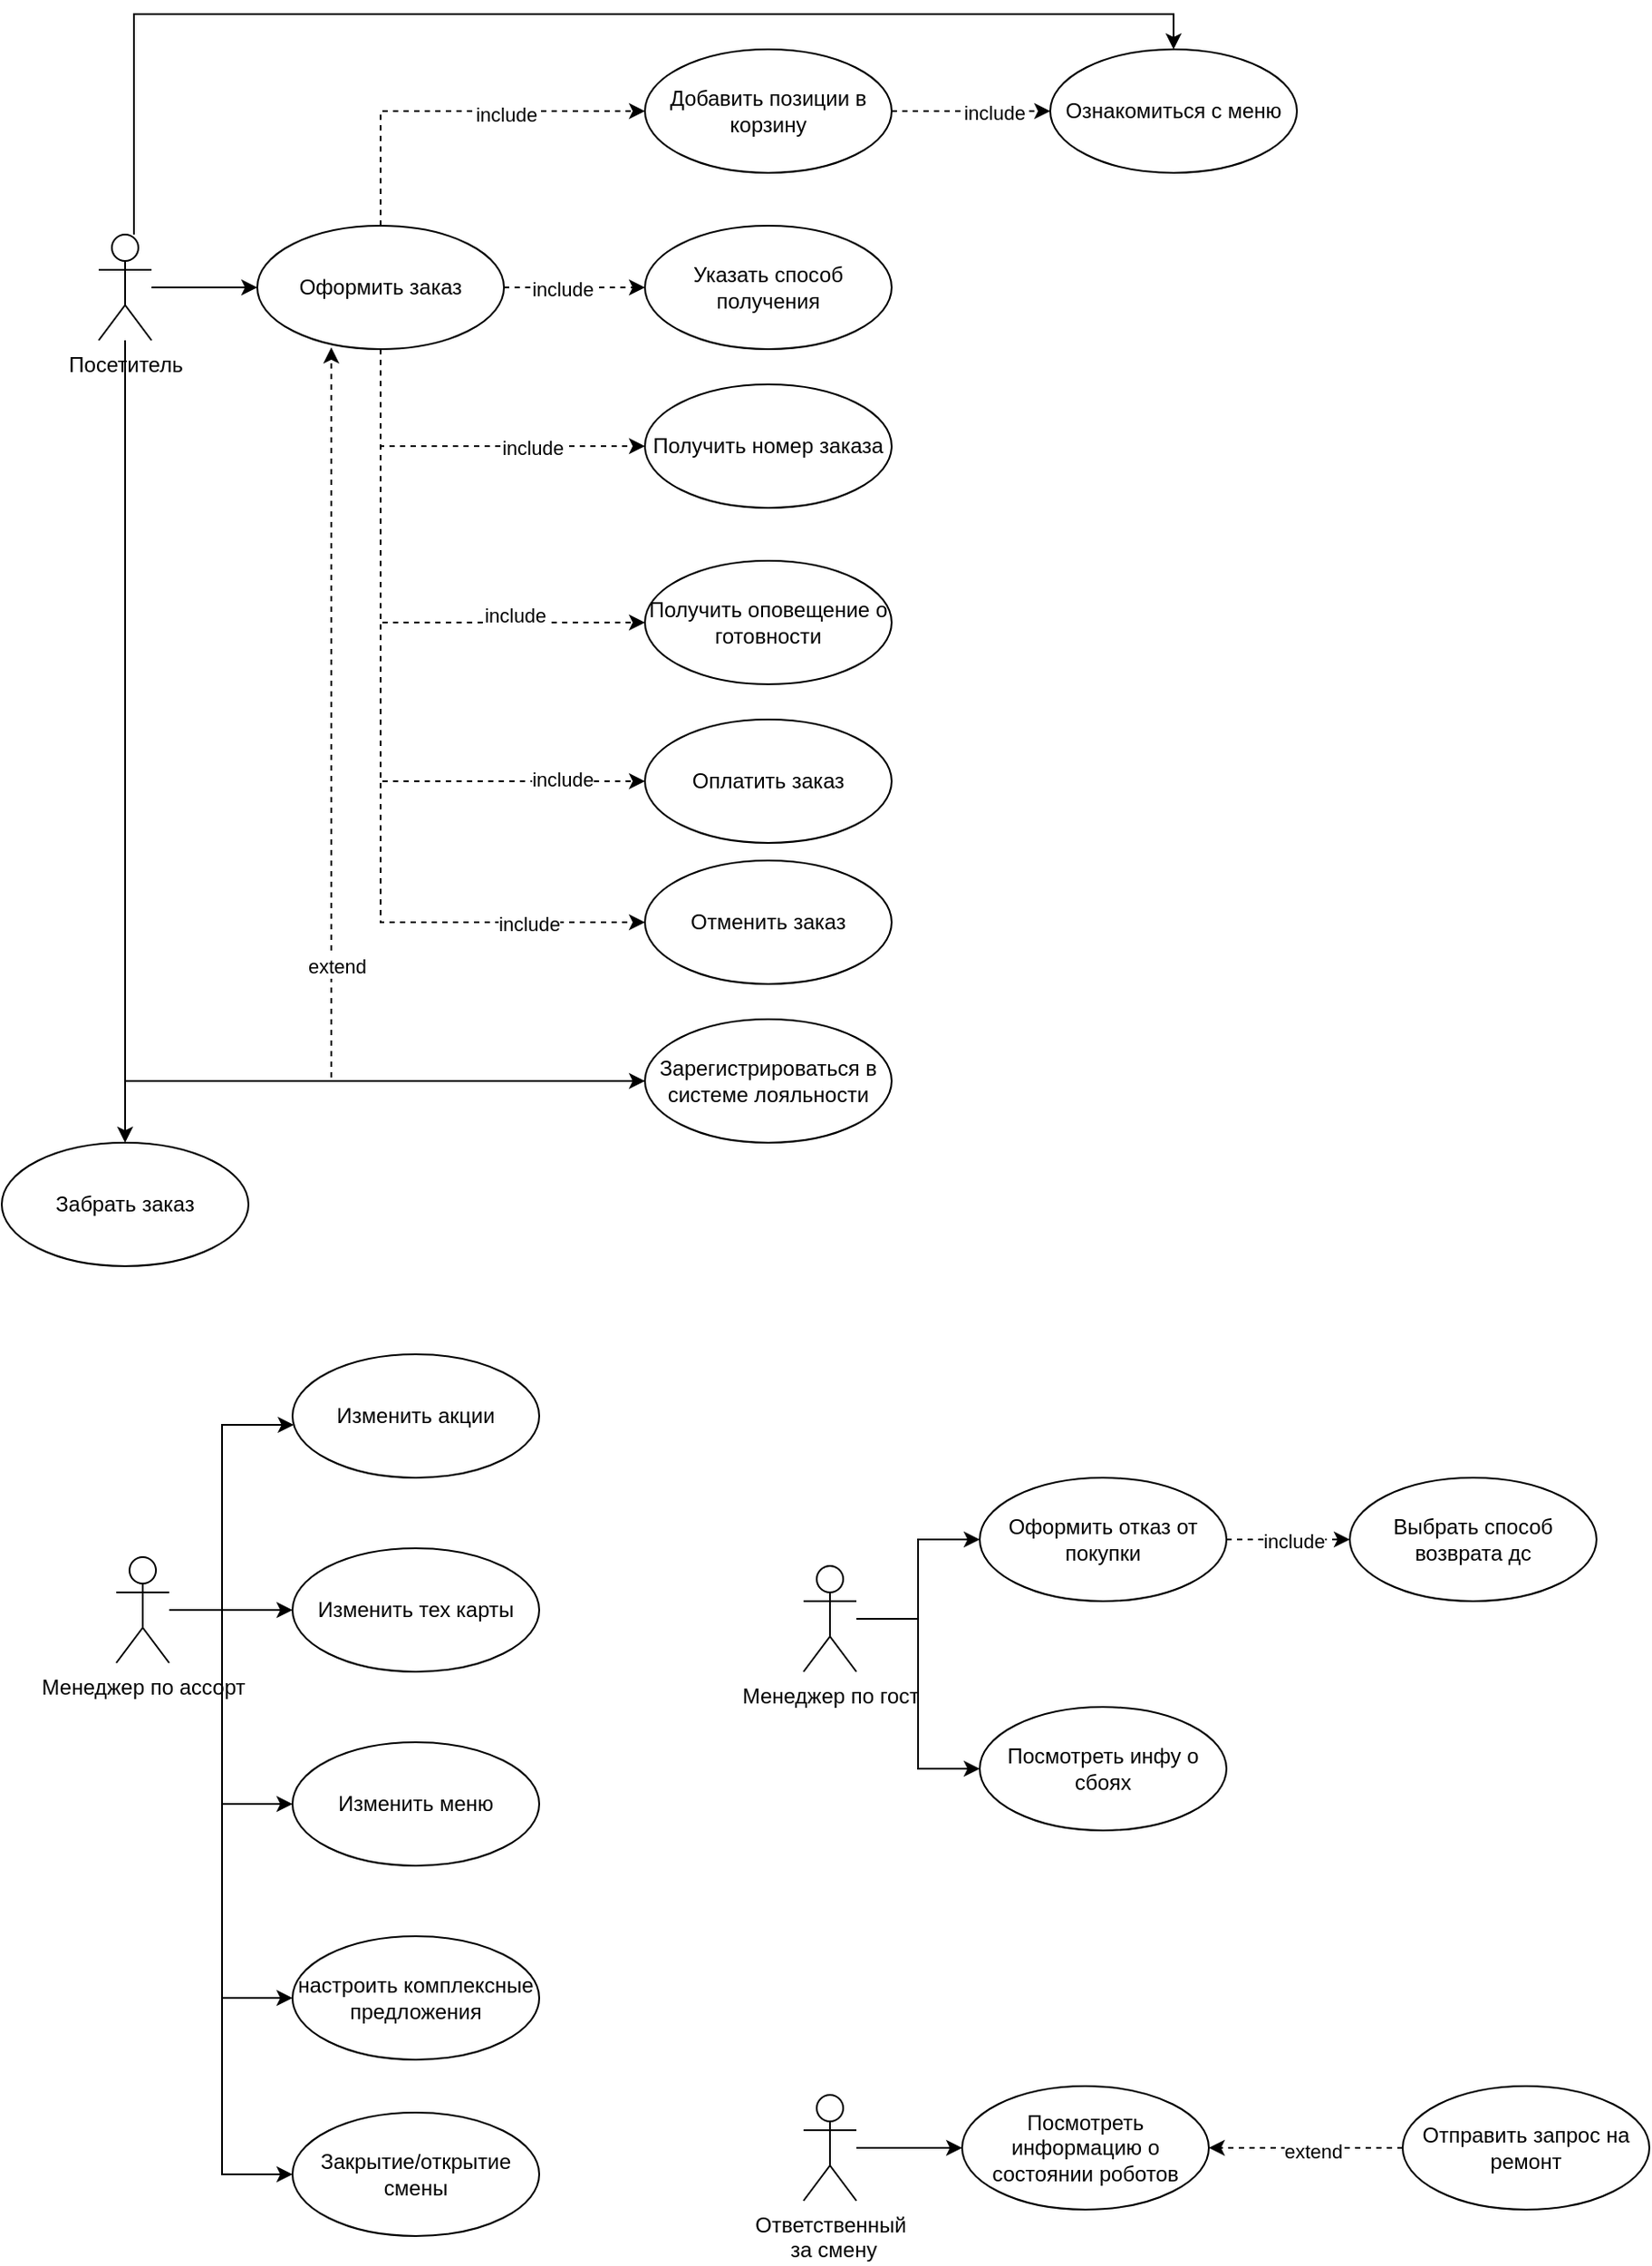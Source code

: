<mxfile version="22.0.3" type="github">
  <diagram name="Страница — 1" id="LPWj_3ig-4j2mK9FM12O">
    <mxGraphModel dx="1114" dy="584" grid="1" gridSize="10" guides="1" tooltips="1" connect="1" arrows="1" fold="1" page="1" pageScale="1" pageWidth="3300" pageHeight="4681" math="0" shadow="0">
      <root>
        <mxCell id="0" />
        <mxCell id="1" parent="0" />
        <mxCell id="GoCvjlf8JtrMYHftsg61-58" style="edgeStyle=orthogonalEdgeStyle;rounded=0;orthogonalLoop=1;jettySize=auto;html=1;entryX=0;entryY=0.5;entryDx=0;entryDy=0;dashed=1;" edge="1" parent="1" target="GoCvjlf8JtrMYHftsg61-57">
          <mxGeometry relative="1" as="geometry">
            <mxPoint x="230" y="210" as="sourcePoint" />
            <Array as="points">
              <mxPoint x="230" y="330" />
              <mxPoint x="230" y="330" />
              <mxPoint x="230" y="365" />
            </Array>
          </mxGeometry>
        </mxCell>
        <mxCell id="GoCvjlf8JtrMYHftsg61-81" value="include" style="edgeLabel;html=1;align=center;verticalAlign=middle;resizable=0;points=[];" vertex="1" connectable="0" parent="GoCvjlf8JtrMYHftsg61-58">
          <mxGeometry x="0.515" y="4" relative="1" as="geometry">
            <mxPoint as="offset" />
          </mxGeometry>
        </mxCell>
        <mxCell id="GoCvjlf8JtrMYHftsg61-76" style="edgeStyle=orthogonalEdgeStyle;rounded=0;orthogonalLoop=1;jettySize=auto;html=1;entryX=0.5;entryY=0;entryDx=0;entryDy=0;" edge="1" parent="1" source="GoCvjlf8JtrMYHftsg61-1" target="GoCvjlf8JtrMYHftsg61-13">
          <mxGeometry relative="1" as="geometry">
            <Array as="points">
              <mxPoint x="90" y="20" />
              <mxPoint x="680" y="20" />
            </Array>
          </mxGeometry>
        </mxCell>
        <mxCell id="GoCvjlf8JtrMYHftsg61-84" style="edgeStyle=orthogonalEdgeStyle;rounded=0;orthogonalLoop=1;jettySize=auto;html=1;" edge="1" parent="1" source="GoCvjlf8JtrMYHftsg61-1" target="GoCvjlf8JtrMYHftsg61-16">
          <mxGeometry relative="1" as="geometry" />
        </mxCell>
        <mxCell id="GoCvjlf8JtrMYHftsg61-1" value="Посетитель" style="shape=umlActor;verticalLabelPosition=bottom;verticalAlign=top;html=1;outlineConnect=0;" vertex="1" parent="1">
          <mxGeometry x="70" y="145" width="30" height="60" as="geometry" />
        </mxCell>
        <mxCell id="GoCvjlf8JtrMYHftsg61-49" style="edgeStyle=orthogonalEdgeStyle;rounded=0;orthogonalLoop=1;jettySize=auto;html=1;" edge="1" parent="1" source="GoCvjlf8JtrMYHftsg61-2" target="GoCvjlf8JtrMYHftsg61-15">
          <mxGeometry relative="1" as="geometry" />
        </mxCell>
        <mxCell id="GoCvjlf8JtrMYHftsg61-50" style="edgeStyle=orthogonalEdgeStyle;rounded=0;orthogonalLoop=1;jettySize=auto;html=1;entryX=0;entryY=0.5;entryDx=0;entryDy=0;" edge="1" parent="1" source="GoCvjlf8JtrMYHftsg61-2" target="GoCvjlf8JtrMYHftsg61-31">
          <mxGeometry relative="1" as="geometry" />
        </mxCell>
        <mxCell id="GoCvjlf8JtrMYHftsg61-2" value="Менеджер по гост" style="shape=umlActor;verticalLabelPosition=bottom;verticalAlign=top;html=1;outlineConnect=0;" vertex="1" parent="1">
          <mxGeometry x="470" y="900" width="30" height="60" as="geometry" />
        </mxCell>
        <mxCell id="GoCvjlf8JtrMYHftsg61-54" style="edgeStyle=orthogonalEdgeStyle;rounded=0;orthogonalLoop=1;jettySize=auto;html=1;" edge="1" parent="1" source="GoCvjlf8JtrMYHftsg61-9" target="GoCvjlf8JtrMYHftsg61-37">
          <mxGeometry relative="1" as="geometry">
            <Array as="points">
              <mxPoint x="140" y="925" />
              <mxPoint x="140" y="820" />
            </Array>
          </mxGeometry>
        </mxCell>
        <mxCell id="GoCvjlf8JtrMYHftsg61-55" style="edgeStyle=orthogonalEdgeStyle;rounded=0;orthogonalLoop=1;jettySize=auto;html=1;entryX=0;entryY=0.5;entryDx=0;entryDy=0;" edge="1" parent="1" source="GoCvjlf8JtrMYHftsg61-9" target="GoCvjlf8JtrMYHftsg61-38">
          <mxGeometry relative="1" as="geometry" />
        </mxCell>
        <mxCell id="GoCvjlf8JtrMYHftsg61-56" style="edgeStyle=orthogonalEdgeStyle;rounded=0;orthogonalLoop=1;jettySize=auto;html=1;entryX=0;entryY=0.5;entryDx=0;entryDy=0;" edge="1" parent="1" source="GoCvjlf8JtrMYHftsg61-9" target="GoCvjlf8JtrMYHftsg61-36">
          <mxGeometry relative="1" as="geometry">
            <Array as="points">
              <mxPoint x="140" y="925" />
              <mxPoint x="140" y="1035" />
            </Array>
          </mxGeometry>
        </mxCell>
        <mxCell id="GoCvjlf8JtrMYHftsg61-74" style="edgeStyle=orthogonalEdgeStyle;rounded=0;orthogonalLoop=1;jettySize=auto;html=1;entryX=0;entryY=0.5;entryDx=0;entryDy=0;" edge="1" parent="1" source="GoCvjlf8JtrMYHftsg61-9" target="GoCvjlf8JtrMYHftsg61-73">
          <mxGeometry relative="1" as="geometry">
            <Array as="points">
              <mxPoint x="140" y="925" />
              <mxPoint x="140" y="1245" />
            </Array>
          </mxGeometry>
        </mxCell>
        <mxCell id="GoCvjlf8JtrMYHftsg61-95" style="edgeStyle=orthogonalEdgeStyle;rounded=0;orthogonalLoop=1;jettySize=auto;html=1;entryX=0;entryY=0.5;entryDx=0;entryDy=0;" edge="1" parent="1" source="GoCvjlf8JtrMYHftsg61-9" target="GoCvjlf8JtrMYHftsg61-94">
          <mxGeometry relative="1" as="geometry">
            <Array as="points">
              <mxPoint x="140" y="925" />
              <mxPoint x="140" y="1145" />
            </Array>
          </mxGeometry>
        </mxCell>
        <mxCell id="GoCvjlf8JtrMYHftsg61-9" value="Менеджер по ассорт" style="shape=umlActor;verticalLabelPosition=bottom;verticalAlign=top;html=1;outlineConnect=0;" vertex="1" parent="1">
          <mxGeometry x="80" y="895" width="30" height="60" as="geometry" />
        </mxCell>
        <mxCell id="GoCvjlf8JtrMYHftsg61-40" style="edgeStyle=orthogonalEdgeStyle;rounded=0;orthogonalLoop=1;jettySize=auto;html=1;startArrow=classic;startFill=1;endArrow=none;endFill=0;" edge="1" parent="1" source="GoCvjlf8JtrMYHftsg61-12" target="GoCvjlf8JtrMYHftsg61-1">
          <mxGeometry relative="1" as="geometry" />
        </mxCell>
        <mxCell id="GoCvjlf8JtrMYHftsg61-41" value="" style="edgeStyle=orthogonalEdgeStyle;rounded=0;orthogonalLoop=1;jettySize=auto;html=1;dashed=1;" edge="1" parent="1" source="GoCvjlf8JtrMYHftsg61-12" target="GoCvjlf8JtrMYHftsg61-22">
          <mxGeometry relative="1" as="geometry">
            <Array as="points">
              <mxPoint x="230" y="75" />
            </Array>
          </mxGeometry>
        </mxCell>
        <mxCell id="GoCvjlf8JtrMYHftsg61-78" value="include" style="edgeLabel;html=1;align=center;verticalAlign=middle;resizable=0;points=[];" vertex="1" connectable="0" parent="GoCvjlf8JtrMYHftsg61-41">
          <mxGeometry x="0.265" y="-2" relative="1" as="geometry">
            <mxPoint as="offset" />
          </mxGeometry>
        </mxCell>
        <mxCell id="GoCvjlf8JtrMYHftsg61-44" value="" style="edgeStyle=orthogonalEdgeStyle;rounded=0;orthogonalLoop=1;jettySize=auto;html=1;dashed=1;" edge="1" parent="1" source="GoCvjlf8JtrMYHftsg61-12" target="GoCvjlf8JtrMYHftsg61-25">
          <mxGeometry relative="1" as="geometry">
            <Array as="points">
              <mxPoint x="230" y="370" />
              <mxPoint x="230" y="370" />
            </Array>
          </mxGeometry>
        </mxCell>
        <mxCell id="GoCvjlf8JtrMYHftsg61-82" value="include" style="edgeLabel;html=1;align=center;verticalAlign=middle;resizable=0;points=[];" vertex="1" connectable="0" parent="GoCvjlf8JtrMYHftsg61-44">
          <mxGeometry x="0.762" y="1" relative="1" as="geometry">
            <mxPoint as="offset" />
          </mxGeometry>
        </mxCell>
        <mxCell id="GoCvjlf8JtrMYHftsg61-61" style="edgeStyle=orthogonalEdgeStyle;rounded=0;orthogonalLoop=1;jettySize=auto;html=1;entryX=0;entryY=0.5;entryDx=0;entryDy=0;dashed=1;" edge="1" parent="1" source="GoCvjlf8JtrMYHftsg61-12" target="GoCvjlf8JtrMYHftsg61-24">
          <mxGeometry relative="1" as="geometry" />
        </mxCell>
        <mxCell id="GoCvjlf8JtrMYHftsg61-79" value="include" style="edgeLabel;html=1;align=center;verticalAlign=middle;resizable=0;points=[];" vertex="1" connectable="0" parent="GoCvjlf8JtrMYHftsg61-61">
          <mxGeometry x="-0.175" y="-1" relative="1" as="geometry">
            <mxPoint as="offset" />
          </mxGeometry>
        </mxCell>
        <mxCell id="GoCvjlf8JtrMYHftsg61-98" style="edgeStyle=orthogonalEdgeStyle;rounded=0;orthogonalLoop=1;jettySize=auto;html=1;entryX=0;entryY=0.5;entryDx=0;entryDy=0;dashed=1;" edge="1" parent="1" source="GoCvjlf8JtrMYHftsg61-12" target="GoCvjlf8JtrMYHftsg61-97">
          <mxGeometry relative="1" as="geometry">
            <Array as="points">
              <mxPoint x="230" y="535" />
            </Array>
          </mxGeometry>
        </mxCell>
        <mxCell id="GoCvjlf8JtrMYHftsg61-99" value="include" style="edgeLabel;html=1;align=center;verticalAlign=middle;resizable=0;points=[];" vertex="1" connectable="0" parent="GoCvjlf8JtrMYHftsg61-98">
          <mxGeometry x="0.722" y="-1" relative="1" as="geometry">
            <mxPoint as="offset" />
          </mxGeometry>
        </mxCell>
        <mxCell id="GoCvjlf8JtrMYHftsg61-12" value="Оформить заказ" style="ellipse;whiteSpace=wrap;html=1;" vertex="1" parent="1">
          <mxGeometry x="160" y="140" width="140" height="70" as="geometry" />
        </mxCell>
        <mxCell id="GoCvjlf8JtrMYHftsg61-29" value="" style="edgeStyle=orthogonalEdgeStyle;rounded=0;orthogonalLoop=1;jettySize=auto;html=1;dashed=1;" edge="1" parent="1" source="GoCvjlf8JtrMYHftsg61-15" target="GoCvjlf8JtrMYHftsg61-27">
          <mxGeometry relative="1" as="geometry" />
        </mxCell>
        <mxCell id="GoCvjlf8JtrMYHftsg61-30" value="include" style="edgeLabel;html=1;align=center;verticalAlign=middle;resizable=0;points=[];" vertex="1" connectable="0" parent="GoCvjlf8JtrMYHftsg61-29">
          <mxGeometry x="0.08" y="-1" relative="1" as="geometry">
            <mxPoint as="offset" />
          </mxGeometry>
        </mxCell>
        <mxCell id="GoCvjlf8JtrMYHftsg61-15" value="Оформить отказ от покупки" style="ellipse;whiteSpace=wrap;html=1;" vertex="1" parent="1">
          <mxGeometry x="570" y="850" width="140" height="70" as="geometry" />
        </mxCell>
        <mxCell id="GoCvjlf8JtrMYHftsg61-16" value="Забрать заказ" style="ellipse;whiteSpace=wrap;html=1;" vertex="1" parent="1">
          <mxGeometry x="15" y="660" width="140" height="70" as="geometry" />
        </mxCell>
        <mxCell id="GoCvjlf8JtrMYHftsg61-13" value="Ознакомиться с меню" style="ellipse;whiteSpace=wrap;html=1;" vertex="1" parent="1">
          <mxGeometry x="610" y="40" width="140" height="70" as="geometry" />
        </mxCell>
        <mxCell id="GoCvjlf8JtrMYHftsg61-42" style="edgeStyle=orthogonalEdgeStyle;rounded=0;orthogonalLoop=1;jettySize=auto;html=1;entryX=0;entryY=0.5;entryDx=0;entryDy=0;dashed=1;" edge="1" parent="1" source="GoCvjlf8JtrMYHftsg61-22" target="GoCvjlf8JtrMYHftsg61-13">
          <mxGeometry relative="1" as="geometry">
            <mxPoint x="340" y="160" as="targetPoint" />
          </mxGeometry>
        </mxCell>
        <mxCell id="GoCvjlf8JtrMYHftsg61-93" value="include" style="edgeLabel;html=1;align=center;verticalAlign=middle;resizable=0;points=[];" vertex="1" connectable="0" parent="GoCvjlf8JtrMYHftsg61-42">
          <mxGeometry x="0.289" y="-1" relative="1" as="geometry">
            <mxPoint as="offset" />
          </mxGeometry>
        </mxCell>
        <mxCell id="GoCvjlf8JtrMYHftsg61-22" value="Добавить позиции в корзину" style="ellipse;whiteSpace=wrap;html=1;" vertex="1" parent="1">
          <mxGeometry x="380" y="40" width="140" height="70" as="geometry" />
        </mxCell>
        <mxCell id="GoCvjlf8JtrMYHftsg61-24" value="Указать способ получения" style="ellipse;whiteSpace=wrap;html=1;" vertex="1" parent="1">
          <mxGeometry x="380" y="140" width="140" height="70" as="geometry" />
        </mxCell>
        <mxCell id="GoCvjlf8JtrMYHftsg61-25" value="Оплатить заказ" style="ellipse;whiteSpace=wrap;html=1;" vertex="1" parent="1">
          <mxGeometry x="380" y="420" width="140" height="70" as="geometry" />
        </mxCell>
        <mxCell id="GoCvjlf8JtrMYHftsg61-39" style="edgeStyle=orthogonalEdgeStyle;rounded=0;orthogonalLoop=1;jettySize=auto;html=1;startArrow=classic;startFill=1;endArrow=none;endFill=0;" edge="1" parent="1" source="GoCvjlf8JtrMYHftsg61-26" target="GoCvjlf8JtrMYHftsg61-1">
          <mxGeometry relative="1" as="geometry" />
        </mxCell>
        <mxCell id="GoCvjlf8JtrMYHftsg61-26" value="Зарегистрироваться в системе лояльности" style="ellipse;whiteSpace=wrap;html=1;" vertex="1" parent="1">
          <mxGeometry x="380" y="590" width="140" height="70" as="geometry" />
        </mxCell>
        <mxCell id="GoCvjlf8JtrMYHftsg61-27" value="Выбрать способ возврата дс" style="ellipse;whiteSpace=wrap;html=1;" vertex="1" parent="1">
          <mxGeometry x="780" y="850" width="140" height="70" as="geometry" />
        </mxCell>
        <mxCell id="GoCvjlf8JtrMYHftsg61-31" value="Посмотреть инфу о сбоях" style="ellipse;whiteSpace=wrap;html=1;" vertex="1" parent="1">
          <mxGeometry x="570" y="980" width="140" height="70" as="geometry" />
        </mxCell>
        <mxCell id="GoCvjlf8JtrMYHftsg61-33" value="Посмотреть информацию о состоянии роботов" style="ellipse;whiteSpace=wrap;html=1;" vertex="1" parent="1">
          <mxGeometry x="560" y="1195" width="140" height="70" as="geometry" />
        </mxCell>
        <mxCell id="GoCvjlf8JtrMYHftsg61-53" style="edgeStyle=orthogonalEdgeStyle;rounded=0;orthogonalLoop=1;jettySize=auto;html=1;entryX=0;entryY=0.5;entryDx=0;entryDy=0;" edge="1" parent="1" source="GoCvjlf8JtrMYHftsg61-35" target="GoCvjlf8JtrMYHftsg61-33">
          <mxGeometry relative="1" as="geometry" />
        </mxCell>
        <mxCell id="GoCvjlf8JtrMYHftsg61-35" value="Ответственный&lt;br&gt;&amp;nbsp;за смену" style="shape=umlActor;verticalLabelPosition=bottom;verticalAlign=top;html=1;" vertex="1" parent="1">
          <mxGeometry x="470" y="1200" width="30" height="60" as="geometry" />
        </mxCell>
        <mxCell id="GoCvjlf8JtrMYHftsg61-36" value="Изменить меню" style="ellipse;whiteSpace=wrap;html=1;" vertex="1" parent="1">
          <mxGeometry x="180" y="1000" width="140" height="70" as="geometry" />
        </mxCell>
        <mxCell id="GoCvjlf8JtrMYHftsg61-37" value="Изменить акции" style="ellipse;whiteSpace=wrap;html=1;" vertex="1" parent="1">
          <mxGeometry x="180" y="780" width="140" height="70" as="geometry" />
        </mxCell>
        <mxCell id="GoCvjlf8JtrMYHftsg61-38" value="Изменить тех карты" style="ellipse;whiteSpace=wrap;html=1;" vertex="1" parent="1">
          <mxGeometry x="180" y="890" width="140" height="70" as="geometry" />
        </mxCell>
        <mxCell id="GoCvjlf8JtrMYHftsg61-60" value="" style="edgeStyle=orthogonalEdgeStyle;rounded=0;orthogonalLoop=1;jettySize=auto;html=1;exitX=0.5;exitY=1;exitDx=0;exitDy=0;dashed=1;" edge="1" parent="1" source="GoCvjlf8JtrMYHftsg61-12" target="GoCvjlf8JtrMYHftsg61-59">
          <mxGeometry relative="1" as="geometry">
            <Array as="points">
              <mxPoint x="230" y="265" />
            </Array>
          </mxGeometry>
        </mxCell>
        <mxCell id="GoCvjlf8JtrMYHftsg61-80" value="include" style="edgeLabel;html=1;align=center;verticalAlign=middle;resizable=0;points=[];" vertex="1" connectable="0" parent="GoCvjlf8JtrMYHftsg61-60">
          <mxGeometry x="0.376" y="-1" relative="1" as="geometry">
            <mxPoint as="offset" />
          </mxGeometry>
        </mxCell>
        <mxCell id="GoCvjlf8JtrMYHftsg61-57" value="Получить оповещение о готовности" style="ellipse;whiteSpace=wrap;html=1;" vertex="1" parent="1">
          <mxGeometry x="380" y="330" width="140" height="70" as="geometry" />
        </mxCell>
        <mxCell id="GoCvjlf8JtrMYHftsg61-59" value="Получить номер заказа" style="ellipse;whiteSpace=wrap;html=1;" vertex="1" parent="1">
          <mxGeometry x="380" y="230" width="140" height="70" as="geometry" />
        </mxCell>
        <mxCell id="GoCvjlf8JtrMYHftsg61-73" value="Закрытие/открытие смены" style="ellipse;whiteSpace=wrap;html=1;" vertex="1" parent="1">
          <mxGeometry x="180" y="1210" width="140" height="70" as="geometry" />
        </mxCell>
        <mxCell id="GoCvjlf8JtrMYHftsg61-77" style="edgeStyle=orthogonalEdgeStyle;rounded=0;orthogonalLoop=1;jettySize=auto;html=1;entryX=0.3;entryY=0.986;entryDx=0;entryDy=0;entryPerimeter=0;dashed=1;" edge="1" parent="1" source="GoCvjlf8JtrMYHftsg61-26" target="GoCvjlf8JtrMYHftsg61-12">
          <mxGeometry relative="1" as="geometry" />
        </mxCell>
        <mxCell id="GoCvjlf8JtrMYHftsg61-83" value="extend" style="edgeLabel;html=1;align=center;verticalAlign=middle;resizable=0;points=[];" vertex="1" connectable="0" parent="GoCvjlf8JtrMYHftsg61-77">
          <mxGeometry x="-0.182" y="-3" relative="1" as="geometry">
            <mxPoint as="offset" />
          </mxGeometry>
        </mxCell>
        <mxCell id="GoCvjlf8JtrMYHftsg61-88" value="" style="edgeStyle=orthogonalEdgeStyle;rounded=0;orthogonalLoop=1;jettySize=auto;html=1;dashed=1;" edge="1" parent="1" source="GoCvjlf8JtrMYHftsg61-87" target="GoCvjlf8JtrMYHftsg61-33">
          <mxGeometry relative="1" as="geometry" />
        </mxCell>
        <mxCell id="GoCvjlf8JtrMYHftsg61-89" value="extend" style="edgeLabel;html=1;align=center;verticalAlign=middle;resizable=0;points=[];" vertex="1" connectable="0" parent="GoCvjlf8JtrMYHftsg61-88">
          <mxGeometry x="-0.067" y="2" relative="1" as="geometry">
            <mxPoint as="offset" />
          </mxGeometry>
        </mxCell>
        <mxCell id="GoCvjlf8JtrMYHftsg61-87" value="Отправить запрос на ремонт" style="ellipse;whiteSpace=wrap;html=1;" vertex="1" parent="1">
          <mxGeometry x="810" y="1195" width="140" height="70" as="geometry" />
        </mxCell>
        <mxCell id="GoCvjlf8JtrMYHftsg61-94" value="настроить комплексные предложения" style="ellipse;whiteSpace=wrap;html=1;" vertex="1" parent="1">
          <mxGeometry x="180" y="1110" width="140" height="70" as="geometry" />
        </mxCell>
        <mxCell id="GoCvjlf8JtrMYHftsg61-97" value="Отменить заказ" style="ellipse;whiteSpace=wrap;html=1;" vertex="1" parent="1">
          <mxGeometry x="380" y="500" width="140" height="70" as="geometry" />
        </mxCell>
      </root>
    </mxGraphModel>
  </diagram>
</mxfile>
